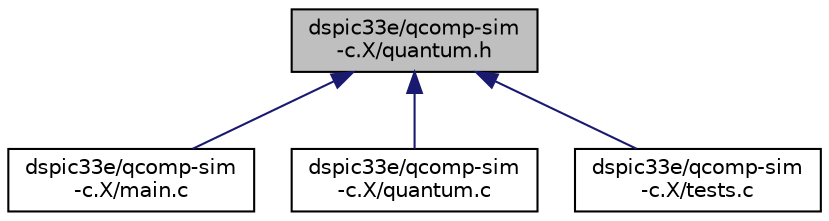 digraph "dspic33e/qcomp-sim-c.X/quantum.h"
{
  edge [fontname="Helvetica",fontsize="10",labelfontname="Helvetica",labelfontsize="10"];
  node [fontname="Helvetica",fontsize="10",shape=record];
  Node3 [label="dspic33e/qcomp-sim\l-c.X/quantum.h",height=0.2,width=0.4,color="black", fillcolor="grey75", style="filled", fontcolor="black"];
  Node3 -> Node4 [dir="back",color="midnightblue",fontsize="10",style="solid",fontname="Helvetica"];
  Node4 [label="dspic33e/qcomp-sim\l-c.X/main.c",height=0.2,width=0.4,color="black", fillcolor="white", style="filled",URL="$main_8c.html",tooltip="The main function. "];
  Node3 -> Node5 [dir="back",color="midnightblue",fontsize="10",style="solid",fontname="Helvetica"];
  Node5 [label="dspic33e/qcomp-sim\l-c.X/quantum.c",height=0.2,width=0.4,color="black", fillcolor="white", style="filled",URL="$quantum_8c.html",tooltip="Description: Contains matrix and vector arithmetic for simulating one qubit. "];
  Node3 -> Node6 [dir="back",color="midnightblue",fontsize="10",style="solid",fontname="Helvetica"];
  Node6 [label="dspic33e/qcomp-sim\l-c.X/tests.c",height=0.2,width=0.4,color="black", fillcolor="white", style="filled",URL="$tests_8c.html",tooltip="Description: Contains all the tests we have performed on the micro- controller. "];
}
